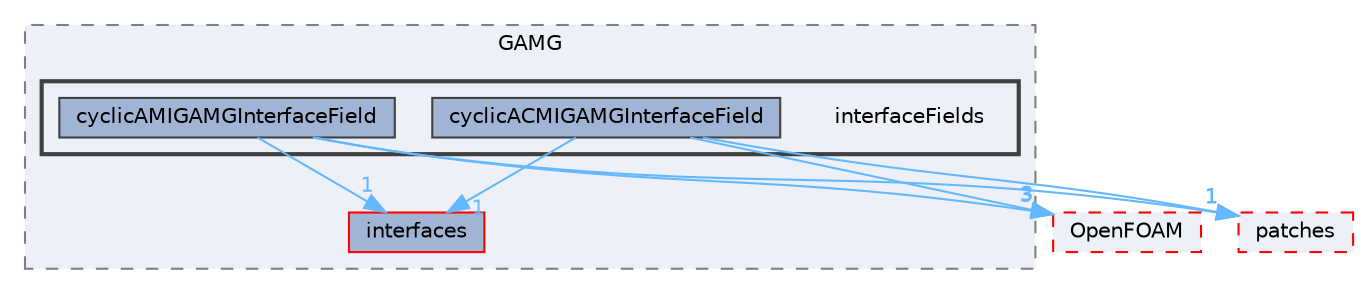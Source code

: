 digraph "src/meshTools/AMIInterpolation/GAMG/interfaceFields"
{
 // LATEX_PDF_SIZE
  bgcolor="transparent";
  edge [fontname=Helvetica,fontsize=10,labelfontname=Helvetica,labelfontsize=10];
  node [fontname=Helvetica,fontsize=10,shape=box,height=0.2,width=0.4];
  compound=true
  subgraph clusterdir_4bc555a520865271c73513c6cb0263af {
    graph [ bgcolor="#edf0f7", pencolor="grey50", label="GAMG", fontname=Helvetica,fontsize=10 style="filled,dashed", URL="dir_4bc555a520865271c73513c6cb0263af.html",tooltip=""]
  dir_a6141d48dba2d87e5f30618f4717b8ec [label="interfaces", fillcolor="#a2b4d6", color="red", style="filled", URL="dir_a6141d48dba2d87e5f30618f4717b8ec.html",tooltip=""];
  subgraph clusterdir_ba37732824743746d5dc478f4a86e8b1 {
    graph [ bgcolor="#edf0f7", pencolor="grey25", label="", fontname=Helvetica,fontsize=10 style="filled,bold", URL="dir_ba37732824743746d5dc478f4a86e8b1.html",tooltip=""]
    dir_ba37732824743746d5dc478f4a86e8b1 [shape=plaintext, label="interfaceFields"];
  dir_e13af024f7425572c5a17c15c10e4e07 [label="cyclicACMIGAMGInterfaceField", fillcolor="#a2b4d6", color="grey25", style="filled", URL="dir_e13af024f7425572c5a17c15c10e4e07.html",tooltip=""];
  dir_20cea6be7f1c04d4a58856830c8afcad [label="cyclicAMIGAMGInterfaceField", fillcolor="#a2b4d6", color="grey25", style="filled", URL="dir_20cea6be7f1c04d4a58856830c8afcad.html",tooltip=""];
  }
  }
  dir_c5473ff19b20e6ec4dfe5c310b3778a8 [label="OpenFOAM", fillcolor="#edf0f7", color="red", style="filled,dashed", URL="dir_c5473ff19b20e6ec4dfe5c310b3778a8.html",tooltip=""];
  dir_e48036504f77ea988a54ffba425a88d8 [label="patches", fillcolor="#edf0f7", color="red", style="filled,dashed", URL="dir_e48036504f77ea988a54ffba425a88d8.html",tooltip=""];
  dir_e13af024f7425572c5a17c15c10e4e07->dir_a6141d48dba2d87e5f30618f4717b8ec [headlabel="1", labeldistance=1.5 headhref="dir_000768_001904.html" href="dir_000768_001904.html" color="steelblue1" fontcolor="steelblue1"];
  dir_e13af024f7425572c5a17c15c10e4e07->dir_c5473ff19b20e6ec4dfe5c310b3778a8 [headlabel="3", labeldistance=1.5 headhref="dir_000768_002695.html" href="dir_000768_002695.html" color="steelblue1" fontcolor="steelblue1"];
  dir_e13af024f7425572c5a17c15c10e4e07->dir_e48036504f77ea988a54ffba425a88d8 [headlabel="1", labeldistance=1.5 headhref="dir_000768_002827.html" href="dir_000768_002827.html" color="steelblue1" fontcolor="steelblue1"];
  dir_20cea6be7f1c04d4a58856830c8afcad->dir_a6141d48dba2d87e5f30618f4717b8ec [headlabel="1", labeldistance=1.5 headhref="dir_000778_001904.html" href="dir_000778_001904.html" color="steelblue1" fontcolor="steelblue1"];
  dir_20cea6be7f1c04d4a58856830c8afcad->dir_c5473ff19b20e6ec4dfe5c310b3778a8 [headlabel="3", labeldistance=1.5 headhref="dir_000778_002695.html" href="dir_000778_002695.html" color="steelblue1" fontcolor="steelblue1"];
  dir_20cea6be7f1c04d4a58856830c8afcad->dir_e48036504f77ea988a54ffba425a88d8 [headlabel="1", labeldistance=1.5 headhref="dir_000778_002827.html" href="dir_000778_002827.html" color="steelblue1" fontcolor="steelblue1"];
}
